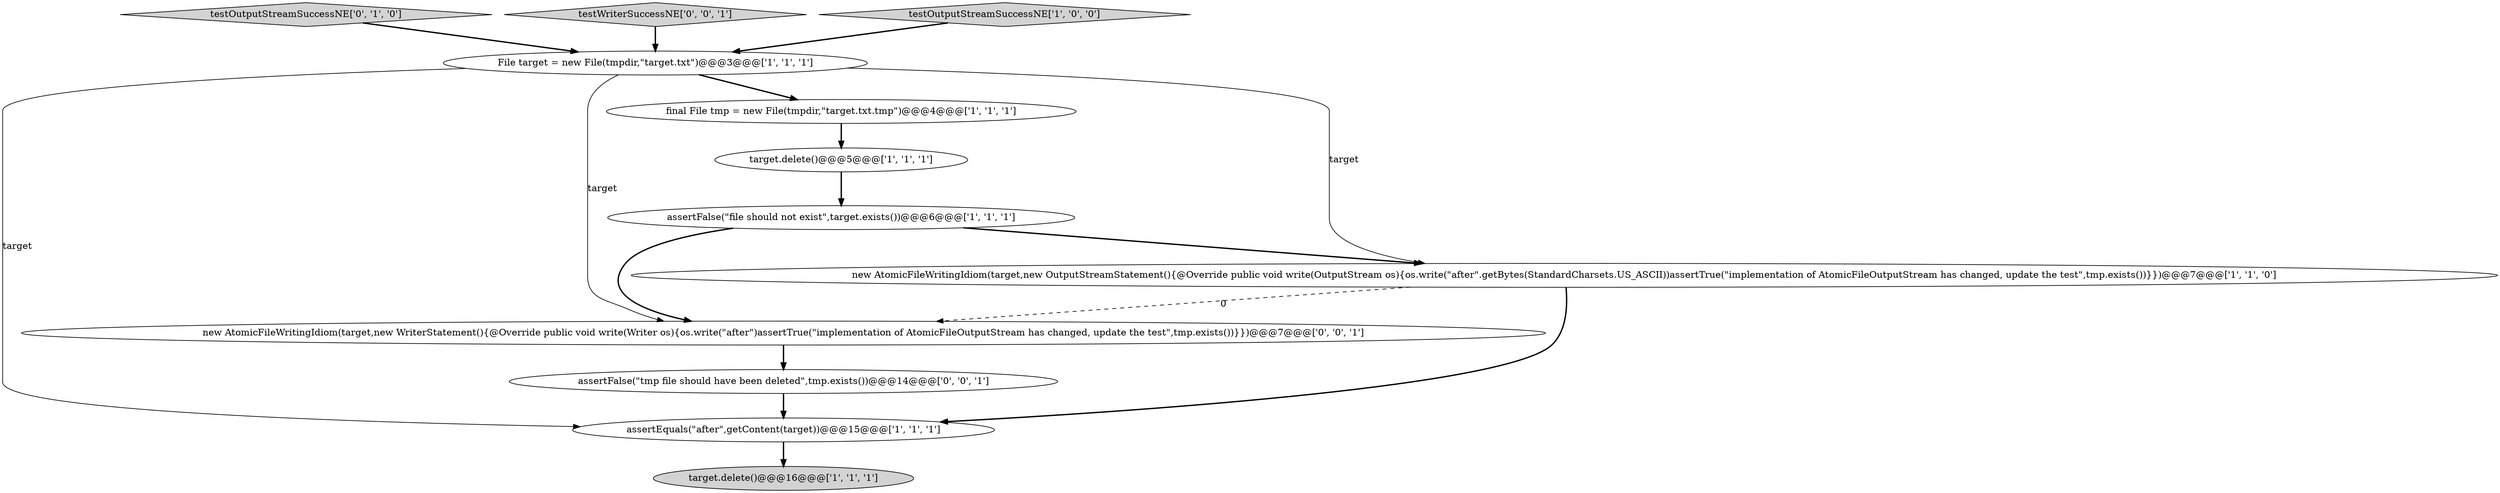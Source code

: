 digraph {
7 [style = filled, label = "assertEquals(\"after\",getContent(target))@@@15@@@['1', '1', '1']", fillcolor = white, shape = ellipse image = "AAA0AAABBB1BBB"];
2 [style = filled, label = "File target = new File(tmpdir,\"target.txt\")@@@3@@@['1', '1', '1']", fillcolor = white, shape = ellipse image = "AAA0AAABBB1BBB"];
10 [style = filled, label = "new AtomicFileWritingIdiom(target,new WriterStatement(){@Override public void write(Writer os){os.write(\"after\")assertTrue(\"implementation of AtomicFileOutputStream has changed, update the test\",tmp.exists())}})@@@7@@@['0', '0', '1']", fillcolor = white, shape = ellipse image = "AAA0AAABBB3BBB"];
3 [style = filled, label = "target.delete()@@@16@@@['1', '1', '1']", fillcolor = lightgray, shape = ellipse image = "AAA0AAABBB1BBB"];
8 [style = filled, label = "testOutputStreamSuccessNE['0', '1', '0']", fillcolor = lightgray, shape = diamond image = "AAA0AAABBB2BBB"];
4 [style = filled, label = "final File tmp = new File(tmpdir,\"target.txt.tmp\")@@@4@@@['1', '1', '1']", fillcolor = white, shape = ellipse image = "AAA0AAABBB1BBB"];
11 [style = filled, label = "assertFalse(\"tmp file should have been deleted\",tmp.exists())@@@14@@@['0', '0', '1']", fillcolor = white, shape = ellipse image = "AAA0AAABBB3BBB"];
0 [style = filled, label = "target.delete()@@@5@@@['1', '1', '1']", fillcolor = white, shape = ellipse image = "AAA0AAABBB1BBB"];
9 [style = filled, label = "testWriterSuccessNE['0', '0', '1']", fillcolor = lightgray, shape = diamond image = "AAA0AAABBB3BBB"];
1 [style = filled, label = "assertFalse(\"file should not exist\",target.exists())@@@6@@@['1', '1', '1']", fillcolor = white, shape = ellipse image = "AAA0AAABBB1BBB"];
6 [style = filled, label = "new AtomicFileWritingIdiom(target,new OutputStreamStatement(){@Override public void write(OutputStream os){os.write(\"after\".getBytes(StandardCharsets.US_ASCII))assertTrue(\"implementation of AtomicFileOutputStream has changed, update the test\",tmp.exists())}})@@@7@@@['1', '1', '0']", fillcolor = white, shape = ellipse image = "AAA0AAABBB1BBB"];
5 [style = filled, label = "testOutputStreamSuccessNE['1', '0', '0']", fillcolor = lightgray, shape = diamond image = "AAA0AAABBB1BBB"];
5->2 [style = bold, label=""];
2->7 [style = solid, label="target"];
2->10 [style = solid, label="target"];
9->2 [style = bold, label=""];
8->2 [style = bold, label=""];
6->7 [style = bold, label=""];
10->11 [style = bold, label=""];
2->4 [style = bold, label=""];
1->10 [style = bold, label=""];
2->6 [style = solid, label="target"];
6->10 [style = dashed, label="0"];
1->6 [style = bold, label=""];
0->1 [style = bold, label=""];
4->0 [style = bold, label=""];
11->7 [style = bold, label=""];
7->3 [style = bold, label=""];
}
